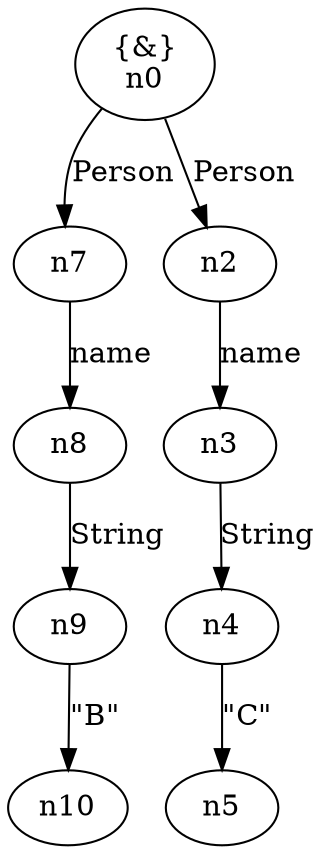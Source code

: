 digraph "g" {
    node [ shape = "ellipse" ]
    "n10" [ label = "\N" ]
    "n9" [ label = "\N" ]
    "n8" [ label = "\N" ]
    "n7" [ label = "\N" ]
    "n5" [ label = "\N" ]
    "n4" [ label = "\N" ]
    "n3" [ label = "\N" ]
    "n2" [ label = "\N" ]
    "n0" [ label = "{&}\n\N" ]
    "n9" -> "n10" [ label = "\"B\"" ]
    "n8" -> "n9" [ label = "String" ]
    "n7" -> "n8" [ label = "name" ]
    "n4" -> "n5" [ label = "\"C\"" ]
    "n3" -> "n4" [ label = "String" ]
    "n2" -> "n3" [ label = "name" ]
    "n0" -> "n7" [ label = "Person" ]
    "n0" -> "n2" [ label = "Person" ]
}
